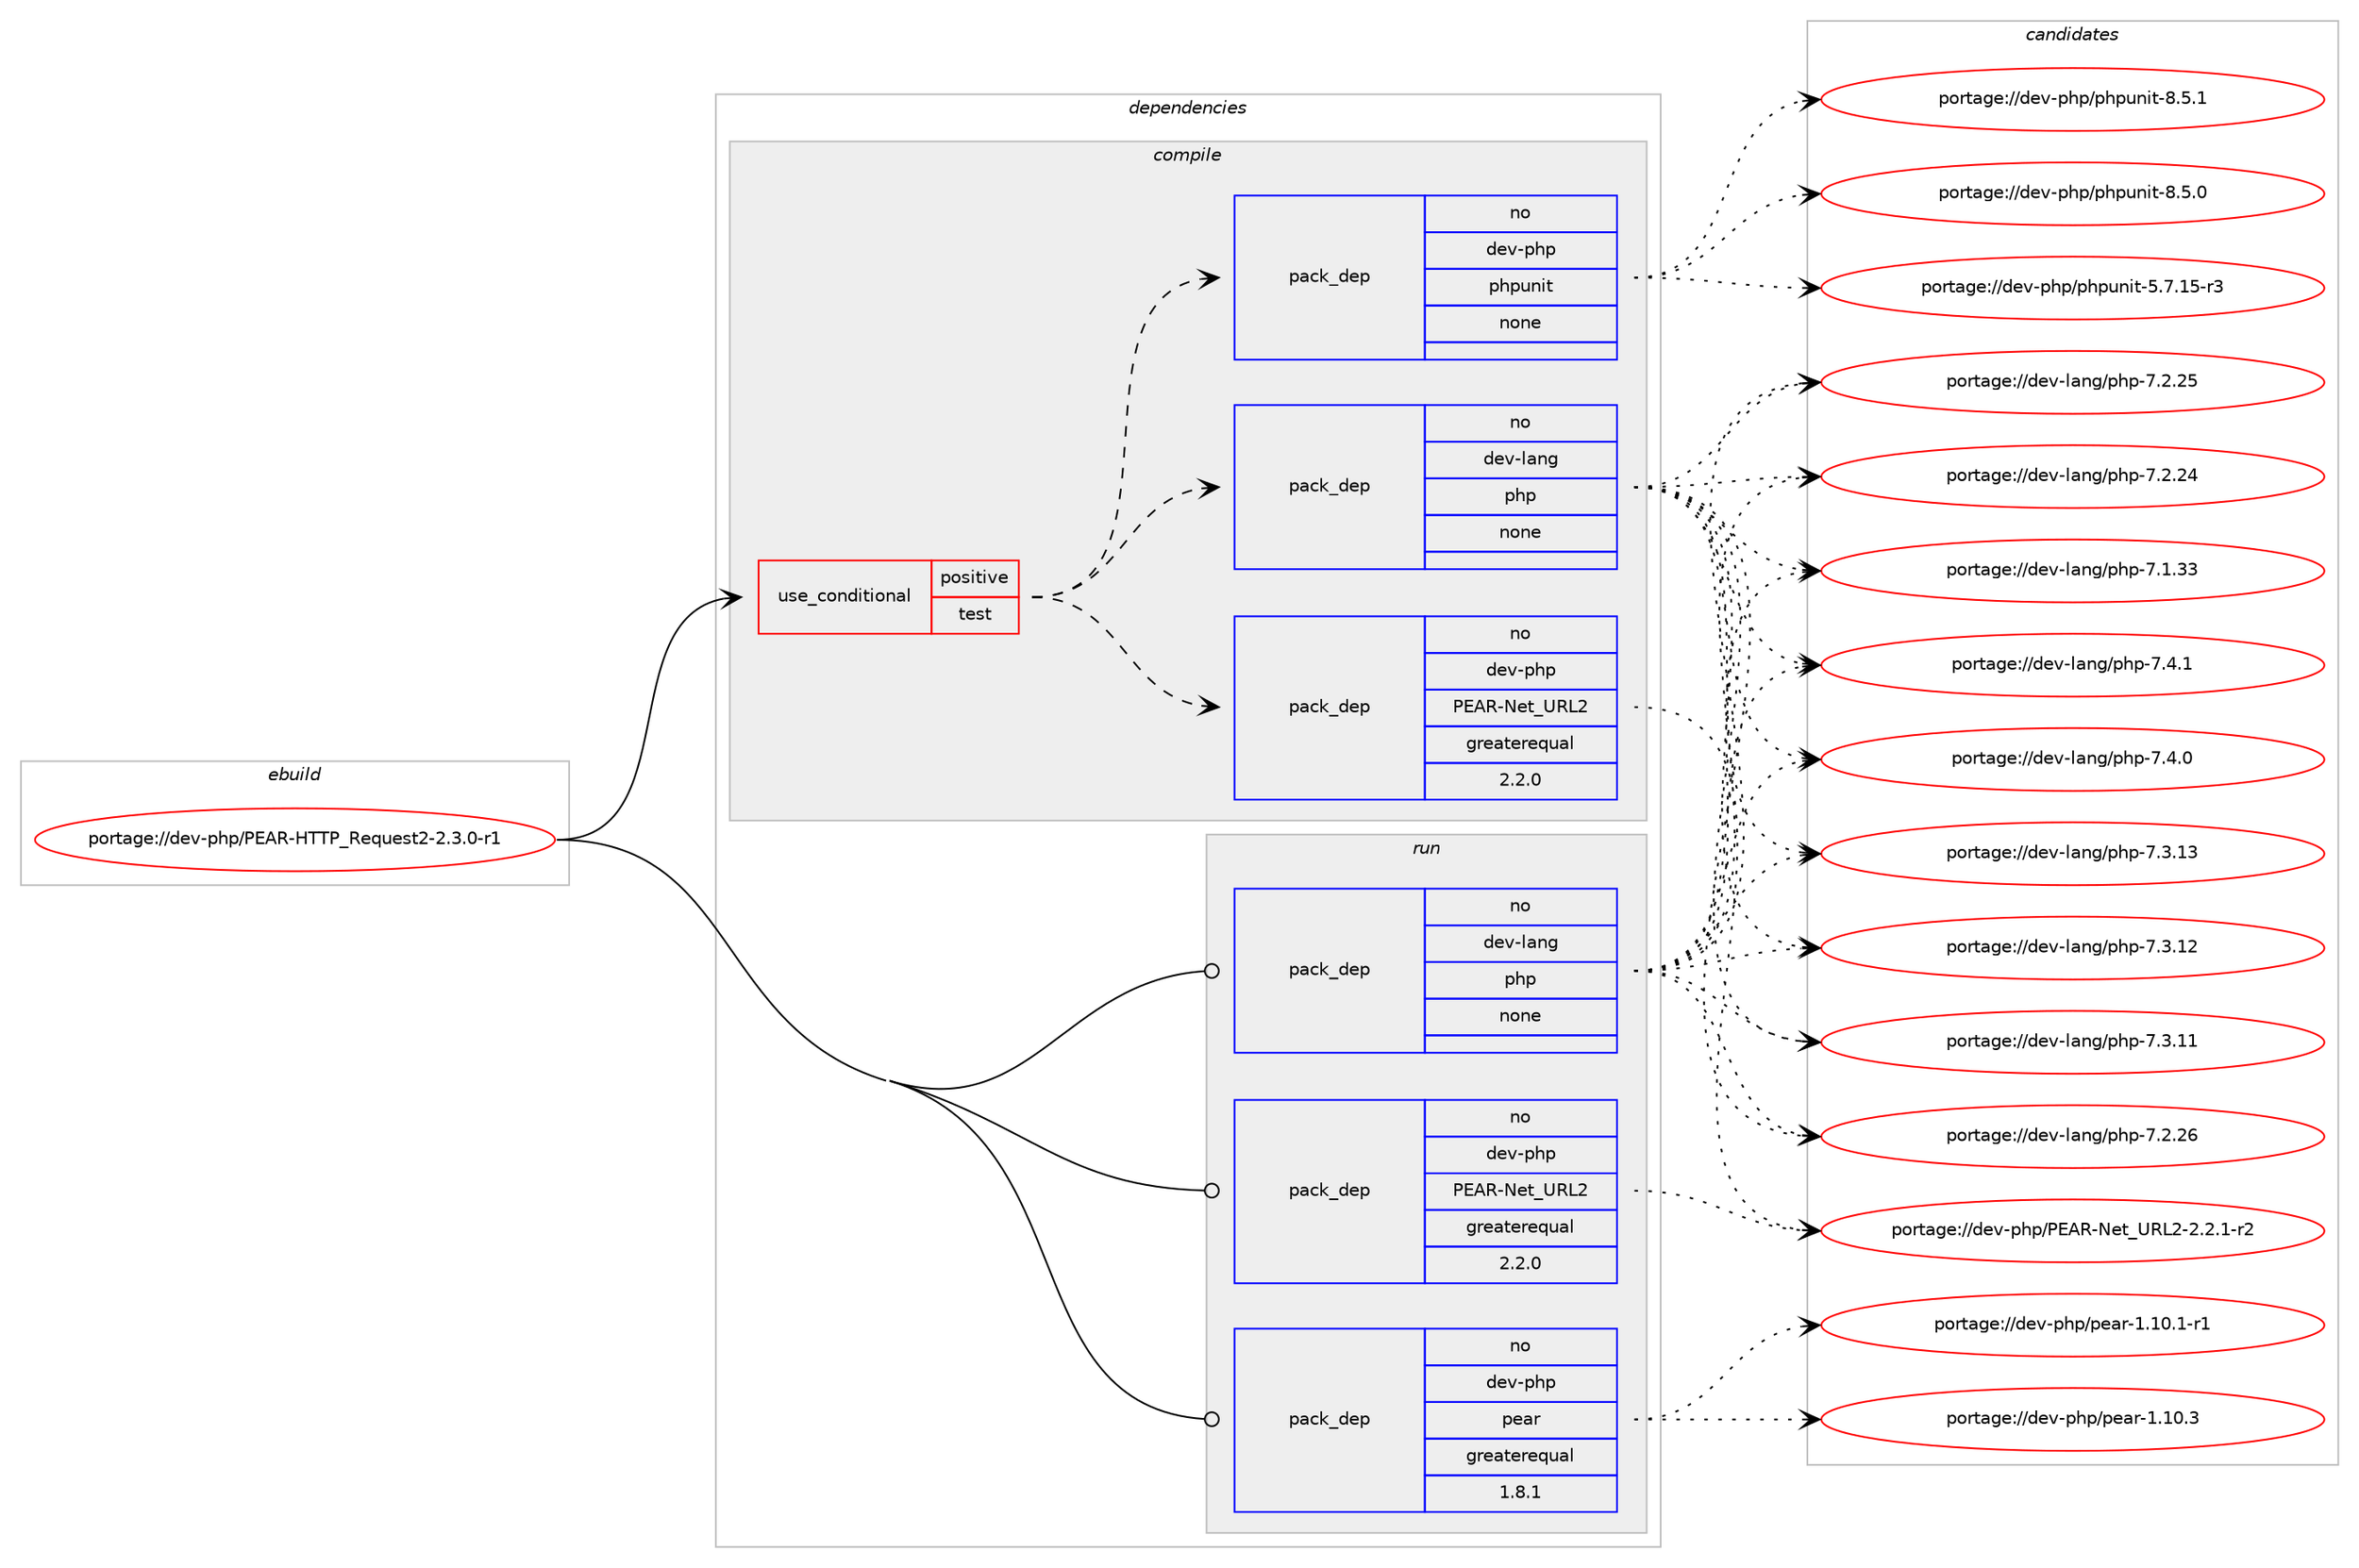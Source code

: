 digraph prolog {

# *************
# Graph options
# *************

newrank=true;
concentrate=true;
compound=true;
graph [rankdir=LR,fontname=Helvetica,fontsize=10,ranksep=1.5];#, ranksep=2.5, nodesep=0.2];
edge  [arrowhead=vee];
node  [fontname=Helvetica,fontsize=10];

# **********
# The ebuild
# **********

subgraph cluster_leftcol {
color=gray;
label=<<i>ebuild</i>>;
id [label="portage://dev-php/PEAR-HTTP_Request2-2.3.0-r1", color=red, width=4, href="../dev-php/PEAR-HTTP_Request2-2.3.0-r1.svg"];
}

# ****************
# The dependencies
# ****************

subgraph cluster_midcol {
color=gray;
label=<<i>dependencies</i>>;
subgraph cluster_compile {
fillcolor="#eeeeee";
style=filled;
label=<<i>compile</i>>;
subgraph cond121089 {
dependency477813 [label=<<TABLE BORDER="0" CELLBORDER="1" CELLSPACING="0" CELLPADDING="4"><TR><TD ROWSPAN="3" CELLPADDING="10">use_conditional</TD></TR><TR><TD>positive</TD></TR><TR><TD>test</TD></TR></TABLE>>, shape=none, color=red];
subgraph pack351673 {
dependency477814 [label=<<TABLE BORDER="0" CELLBORDER="1" CELLSPACING="0" CELLPADDING="4" WIDTH="220"><TR><TD ROWSPAN="6" CELLPADDING="30">pack_dep</TD></TR><TR><TD WIDTH="110">no</TD></TR><TR><TD>dev-lang</TD></TR><TR><TD>php</TD></TR><TR><TD>none</TD></TR><TR><TD></TD></TR></TABLE>>, shape=none, color=blue];
}
dependency477813:e -> dependency477814:w [weight=20,style="dashed",arrowhead="vee"];
subgraph pack351674 {
dependency477815 [label=<<TABLE BORDER="0" CELLBORDER="1" CELLSPACING="0" CELLPADDING="4" WIDTH="220"><TR><TD ROWSPAN="6" CELLPADDING="30">pack_dep</TD></TR><TR><TD WIDTH="110">no</TD></TR><TR><TD>dev-php</TD></TR><TR><TD>PEAR-Net_URL2</TD></TR><TR><TD>greaterequal</TD></TR><TR><TD>2.2.0</TD></TR></TABLE>>, shape=none, color=blue];
}
dependency477813:e -> dependency477815:w [weight=20,style="dashed",arrowhead="vee"];
subgraph pack351675 {
dependency477816 [label=<<TABLE BORDER="0" CELLBORDER="1" CELLSPACING="0" CELLPADDING="4" WIDTH="220"><TR><TD ROWSPAN="6" CELLPADDING="30">pack_dep</TD></TR><TR><TD WIDTH="110">no</TD></TR><TR><TD>dev-php</TD></TR><TR><TD>phpunit</TD></TR><TR><TD>none</TD></TR><TR><TD></TD></TR></TABLE>>, shape=none, color=blue];
}
dependency477813:e -> dependency477816:w [weight=20,style="dashed",arrowhead="vee"];
}
id:e -> dependency477813:w [weight=20,style="solid",arrowhead="vee"];
}
subgraph cluster_compileandrun {
fillcolor="#eeeeee";
style=filled;
label=<<i>compile and run</i>>;
}
subgraph cluster_run {
fillcolor="#eeeeee";
style=filled;
label=<<i>run</i>>;
subgraph pack351676 {
dependency477817 [label=<<TABLE BORDER="0" CELLBORDER="1" CELLSPACING="0" CELLPADDING="4" WIDTH="220"><TR><TD ROWSPAN="6" CELLPADDING="30">pack_dep</TD></TR><TR><TD WIDTH="110">no</TD></TR><TR><TD>dev-lang</TD></TR><TR><TD>php</TD></TR><TR><TD>none</TD></TR><TR><TD></TD></TR></TABLE>>, shape=none, color=blue];
}
id:e -> dependency477817:w [weight=20,style="solid",arrowhead="odot"];
subgraph pack351677 {
dependency477818 [label=<<TABLE BORDER="0" CELLBORDER="1" CELLSPACING="0" CELLPADDING="4" WIDTH="220"><TR><TD ROWSPAN="6" CELLPADDING="30">pack_dep</TD></TR><TR><TD WIDTH="110">no</TD></TR><TR><TD>dev-php</TD></TR><TR><TD>PEAR-Net_URL2</TD></TR><TR><TD>greaterequal</TD></TR><TR><TD>2.2.0</TD></TR></TABLE>>, shape=none, color=blue];
}
id:e -> dependency477818:w [weight=20,style="solid",arrowhead="odot"];
subgraph pack351678 {
dependency477819 [label=<<TABLE BORDER="0" CELLBORDER="1" CELLSPACING="0" CELLPADDING="4" WIDTH="220"><TR><TD ROWSPAN="6" CELLPADDING="30">pack_dep</TD></TR><TR><TD WIDTH="110">no</TD></TR><TR><TD>dev-php</TD></TR><TR><TD>pear</TD></TR><TR><TD>greaterequal</TD></TR><TR><TD>1.8.1</TD></TR></TABLE>>, shape=none, color=blue];
}
id:e -> dependency477819:w [weight=20,style="solid",arrowhead="odot"];
}
}

# **************
# The candidates
# **************

subgraph cluster_choices {
rank=same;
color=gray;
label=<<i>candidates</i>>;

subgraph choice351673 {
color=black;
nodesep=1;
choice100101118451089711010347112104112455546524649 [label="portage://dev-lang/php-7.4.1", color=red, width=4,href="../dev-lang/php-7.4.1.svg"];
choice100101118451089711010347112104112455546524648 [label="portage://dev-lang/php-7.4.0", color=red, width=4,href="../dev-lang/php-7.4.0.svg"];
choice10010111845108971101034711210411245554651464951 [label="portage://dev-lang/php-7.3.13", color=red, width=4,href="../dev-lang/php-7.3.13.svg"];
choice10010111845108971101034711210411245554651464950 [label="portage://dev-lang/php-7.3.12", color=red, width=4,href="../dev-lang/php-7.3.12.svg"];
choice10010111845108971101034711210411245554651464949 [label="portage://dev-lang/php-7.3.11", color=red, width=4,href="../dev-lang/php-7.3.11.svg"];
choice10010111845108971101034711210411245554650465054 [label="portage://dev-lang/php-7.2.26", color=red, width=4,href="../dev-lang/php-7.2.26.svg"];
choice10010111845108971101034711210411245554650465053 [label="portage://dev-lang/php-7.2.25", color=red, width=4,href="../dev-lang/php-7.2.25.svg"];
choice10010111845108971101034711210411245554650465052 [label="portage://dev-lang/php-7.2.24", color=red, width=4,href="../dev-lang/php-7.2.24.svg"];
choice10010111845108971101034711210411245554649465151 [label="portage://dev-lang/php-7.1.33", color=red, width=4,href="../dev-lang/php-7.1.33.svg"];
dependency477814:e -> choice100101118451089711010347112104112455546524649:w [style=dotted,weight="100"];
dependency477814:e -> choice100101118451089711010347112104112455546524648:w [style=dotted,weight="100"];
dependency477814:e -> choice10010111845108971101034711210411245554651464951:w [style=dotted,weight="100"];
dependency477814:e -> choice10010111845108971101034711210411245554651464950:w [style=dotted,weight="100"];
dependency477814:e -> choice10010111845108971101034711210411245554651464949:w [style=dotted,weight="100"];
dependency477814:e -> choice10010111845108971101034711210411245554650465054:w [style=dotted,weight="100"];
dependency477814:e -> choice10010111845108971101034711210411245554650465053:w [style=dotted,weight="100"];
dependency477814:e -> choice10010111845108971101034711210411245554650465052:w [style=dotted,weight="100"];
dependency477814:e -> choice10010111845108971101034711210411245554649465151:w [style=dotted,weight="100"];
}
subgraph choice351674 {
color=black;
nodesep=1;
choice100101118451121041124780696582457810111695858276504550465046494511450 [label="portage://dev-php/PEAR-Net_URL2-2.2.1-r2", color=red, width=4,href="../dev-php/PEAR-Net_URL2-2.2.1-r2.svg"];
dependency477815:e -> choice100101118451121041124780696582457810111695858276504550465046494511450:w [style=dotted,weight="100"];
}
subgraph choice351675 {
color=black;
nodesep=1;
choice1001011184511210411247112104112117110105116455646534649 [label="portage://dev-php/phpunit-8.5.1", color=red, width=4,href="../dev-php/phpunit-8.5.1.svg"];
choice1001011184511210411247112104112117110105116455646534648 [label="portage://dev-php/phpunit-8.5.0", color=red, width=4,href="../dev-php/phpunit-8.5.0.svg"];
choice1001011184511210411247112104112117110105116455346554649534511451 [label="portage://dev-php/phpunit-5.7.15-r3", color=red, width=4,href="../dev-php/phpunit-5.7.15-r3.svg"];
dependency477816:e -> choice1001011184511210411247112104112117110105116455646534649:w [style=dotted,weight="100"];
dependency477816:e -> choice1001011184511210411247112104112117110105116455646534648:w [style=dotted,weight="100"];
dependency477816:e -> choice1001011184511210411247112104112117110105116455346554649534511451:w [style=dotted,weight="100"];
}
subgraph choice351676 {
color=black;
nodesep=1;
choice100101118451089711010347112104112455546524649 [label="portage://dev-lang/php-7.4.1", color=red, width=4,href="../dev-lang/php-7.4.1.svg"];
choice100101118451089711010347112104112455546524648 [label="portage://dev-lang/php-7.4.0", color=red, width=4,href="../dev-lang/php-7.4.0.svg"];
choice10010111845108971101034711210411245554651464951 [label="portage://dev-lang/php-7.3.13", color=red, width=4,href="../dev-lang/php-7.3.13.svg"];
choice10010111845108971101034711210411245554651464950 [label="portage://dev-lang/php-7.3.12", color=red, width=4,href="../dev-lang/php-7.3.12.svg"];
choice10010111845108971101034711210411245554651464949 [label="portage://dev-lang/php-7.3.11", color=red, width=4,href="../dev-lang/php-7.3.11.svg"];
choice10010111845108971101034711210411245554650465054 [label="portage://dev-lang/php-7.2.26", color=red, width=4,href="../dev-lang/php-7.2.26.svg"];
choice10010111845108971101034711210411245554650465053 [label="portage://dev-lang/php-7.2.25", color=red, width=4,href="../dev-lang/php-7.2.25.svg"];
choice10010111845108971101034711210411245554650465052 [label="portage://dev-lang/php-7.2.24", color=red, width=4,href="../dev-lang/php-7.2.24.svg"];
choice10010111845108971101034711210411245554649465151 [label="portage://dev-lang/php-7.1.33", color=red, width=4,href="../dev-lang/php-7.1.33.svg"];
dependency477817:e -> choice100101118451089711010347112104112455546524649:w [style=dotted,weight="100"];
dependency477817:e -> choice100101118451089711010347112104112455546524648:w [style=dotted,weight="100"];
dependency477817:e -> choice10010111845108971101034711210411245554651464951:w [style=dotted,weight="100"];
dependency477817:e -> choice10010111845108971101034711210411245554651464950:w [style=dotted,weight="100"];
dependency477817:e -> choice10010111845108971101034711210411245554651464949:w [style=dotted,weight="100"];
dependency477817:e -> choice10010111845108971101034711210411245554650465054:w [style=dotted,weight="100"];
dependency477817:e -> choice10010111845108971101034711210411245554650465053:w [style=dotted,weight="100"];
dependency477817:e -> choice10010111845108971101034711210411245554650465052:w [style=dotted,weight="100"];
dependency477817:e -> choice10010111845108971101034711210411245554649465151:w [style=dotted,weight="100"];
}
subgraph choice351677 {
color=black;
nodesep=1;
choice100101118451121041124780696582457810111695858276504550465046494511450 [label="portage://dev-php/PEAR-Net_URL2-2.2.1-r2", color=red, width=4,href="../dev-php/PEAR-Net_URL2-2.2.1-r2.svg"];
dependency477818:e -> choice100101118451121041124780696582457810111695858276504550465046494511450:w [style=dotted,weight="100"];
}
subgraph choice351678 {
color=black;
nodesep=1;
choice10010111845112104112471121019711445494649484651 [label="portage://dev-php/pear-1.10.3", color=red, width=4,href="../dev-php/pear-1.10.3.svg"];
choice100101118451121041124711210197114454946494846494511449 [label="portage://dev-php/pear-1.10.1-r1", color=red, width=4,href="../dev-php/pear-1.10.1-r1.svg"];
dependency477819:e -> choice10010111845112104112471121019711445494649484651:w [style=dotted,weight="100"];
dependency477819:e -> choice100101118451121041124711210197114454946494846494511449:w [style=dotted,weight="100"];
}
}

}
